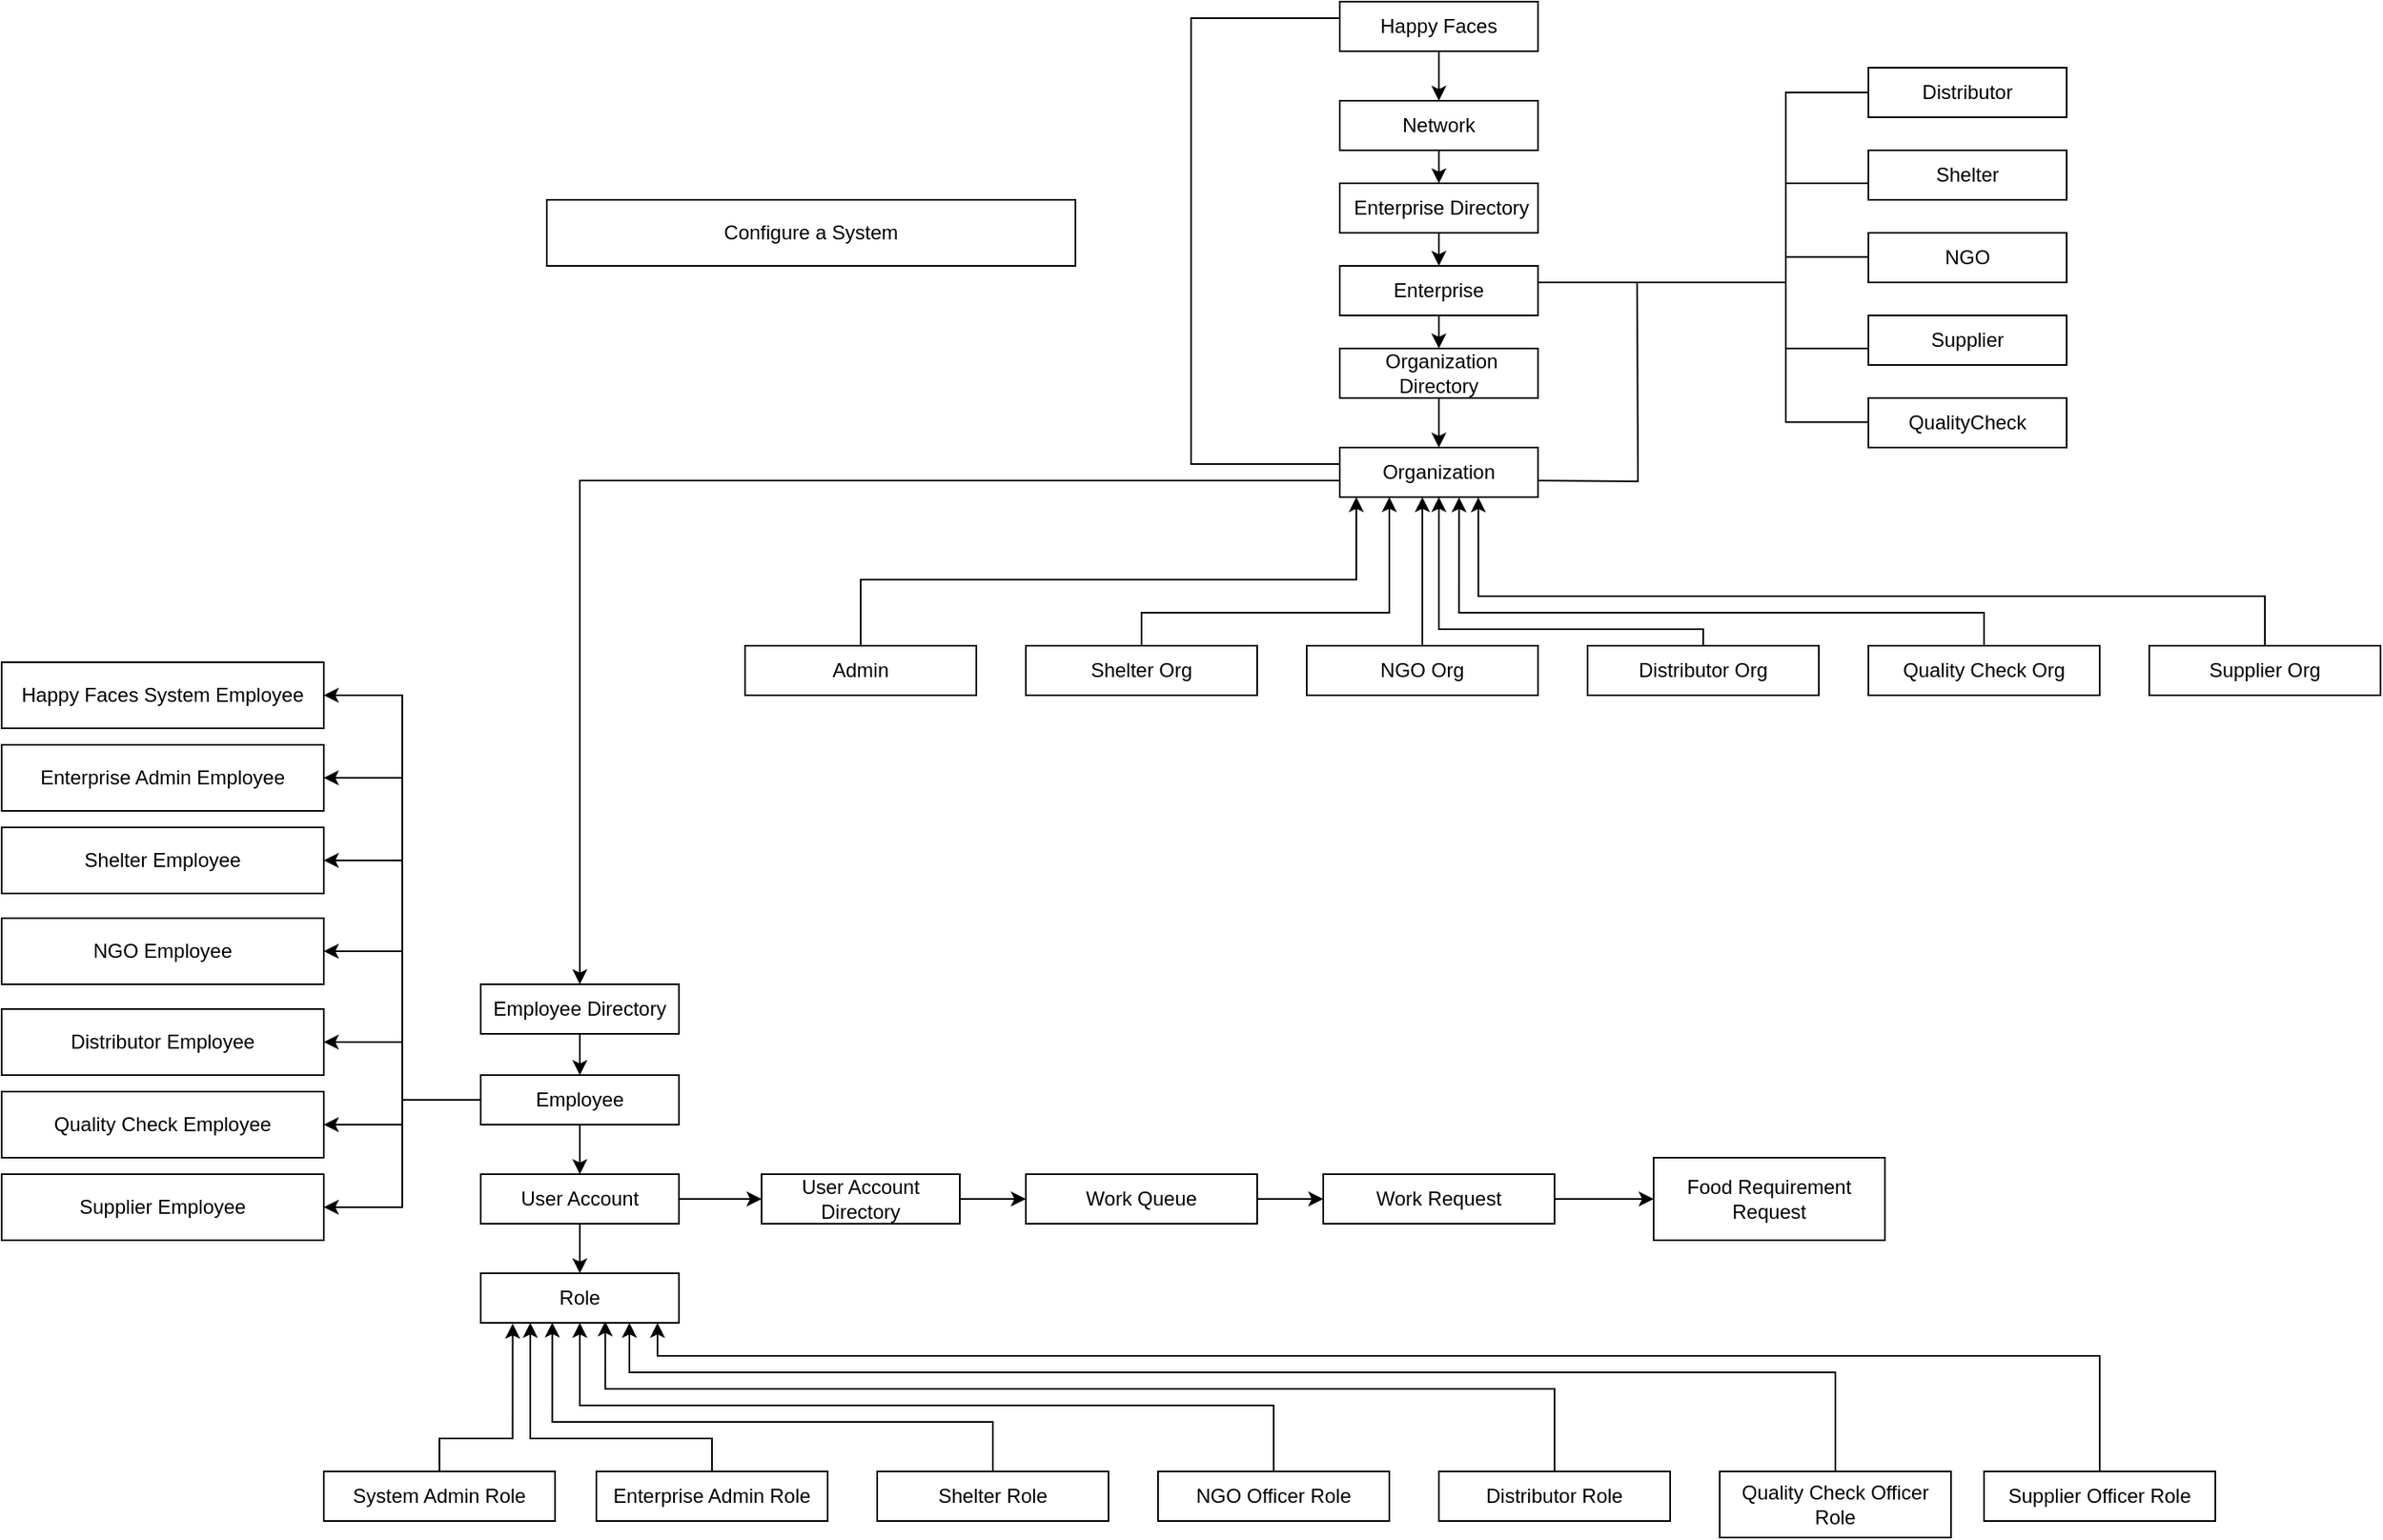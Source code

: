 <mxfile version="20.6.2" type="device"><diagram id="l85P74L2JPXzmYCBlIb8" name="Page-1"><mxGraphModel dx="2252" dy="2350" grid="1" gridSize="10" guides="1" tooltips="1" connect="1" arrows="1" fold="1" page="1" pageScale="1" pageWidth="850" pageHeight="1100" math="0" shadow="0"><root><mxCell id="0"/><mxCell id="1" parent="0"/><mxCell id="efPiNhOGYMS24KKACSo8-23" value="" style="edgeStyle=orthogonalEdgeStyle;rounded=0;orthogonalLoop=1;jettySize=auto;html=1;" parent="1" source="efPiNhOGYMS24KKACSo8-2" target="efPiNhOGYMS24KKACSo8-22" edge="1"><mxGeometry relative="1" as="geometry"><Array as="points"><mxPoint x="240" y="220"/><mxPoint x="240" y="220"/></Array></mxGeometry></mxCell><mxCell id="efPiNhOGYMS24KKACSo8-2" value="NGO Org" style="rounded=0;whiteSpace=wrap;html=1;" parent="1" vertex="1"><mxGeometry x="170" y="290" width="140" height="30" as="geometry"/></mxCell><mxCell id="efPiNhOGYMS24KKACSo8-51" style="edgeStyle=orthogonalEdgeStyle;rounded=0;orthogonalLoop=1;jettySize=auto;html=1;exitX=0;exitY=0.5;exitDx=0;exitDy=0;" parent="1" source="efPiNhOGYMS24KKACSo8-22" target="efPiNhOGYMS24KKACSo8-50" edge="1"><mxGeometry relative="1" as="geometry"><Array as="points"><mxPoint x="190" y="190"/><mxPoint x="-270" y="190"/></Array></mxGeometry></mxCell><mxCell id="efPiNhOGYMS24KKACSo8-22" value="Organization" style="rounded=0;whiteSpace=wrap;html=1;" parent="1" vertex="1"><mxGeometry x="190" y="170" width="120" height="30" as="geometry"/></mxCell><mxCell id="efPiNhOGYMS24KKACSo8-35" style="edgeStyle=orthogonalEdgeStyle;rounded=0;orthogonalLoop=1;jettySize=auto;html=1;exitX=0.5;exitY=0;exitDx=0;exitDy=0;entryX=0.5;entryY=1;entryDx=0;entryDy=0;" parent="1" source="efPiNhOGYMS24KKACSo8-26" target="efPiNhOGYMS24KKACSo8-22" edge="1"><mxGeometry relative="1" as="geometry"><Array as="points"><mxPoint x="410" y="280"/><mxPoint x="250" y="280"/></Array></mxGeometry></mxCell><mxCell id="efPiNhOGYMS24KKACSo8-26" value="Distributor Org" style="rounded=0;whiteSpace=wrap;html=1;" parent="1" vertex="1"><mxGeometry x="340" y="290" width="140" height="30" as="geometry"/></mxCell><mxCell id="efPiNhOGYMS24KKACSo8-38" style="edgeStyle=orthogonalEdgeStyle;rounded=0;orthogonalLoop=1;jettySize=auto;html=1;exitX=0.5;exitY=0;exitDx=0;exitDy=0;entryX=0.602;entryY=1.006;entryDx=0;entryDy=0;entryPerimeter=0;" parent="1" source="efPiNhOGYMS24KKACSo8-36" target="efPiNhOGYMS24KKACSo8-22" edge="1"><mxGeometry relative="1" as="geometry"><Array as="points"><mxPoint x="580" y="270"/><mxPoint x="262" y="270"/></Array></mxGeometry></mxCell><mxCell id="efPiNhOGYMS24KKACSo8-36" value="Quality Check Org" style="rounded=0;whiteSpace=wrap;html=1;" parent="1" vertex="1"><mxGeometry x="510" y="290" width="140" height="30" as="geometry"/></mxCell><mxCell id="efPiNhOGYMS24KKACSo8-40" style="edgeStyle=orthogonalEdgeStyle;rounded=0;orthogonalLoop=1;jettySize=auto;html=1;exitX=0.5;exitY=0;exitDx=0;exitDy=0;entryX=0.699;entryY=1.006;entryDx=0;entryDy=0;entryPerimeter=0;" parent="1" source="efPiNhOGYMS24KKACSo8-39" target="efPiNhOGYMS24KKACSo8-22" edge="1"><mxGeometry relative="1" as="geometry"><Array as="points"><mxPoint x="750" y="260"/><mxPoint x="274" y="260"/></Array></mxGeometry></mxCell><mxCell id="efPiNhOGYMS24KKACSo8-39" value="Supplier Org" style="rounded=0;whiteSpace=wrap;html=1;" parent="1" vertex="1"><mxGeometry x="680" y="290" width="140" height="30" as="geometry"/></mxCell><mxCell id="efPiNhOGYMS24KKACSo8-45" style="edgeStyle=orthogonalEdgeStyle;rounded=0;orthogonalLoop=1;jettySize=auto;html=1;exitX=0.5;exitY=0;exitDx=0;exitDy=0;entryX=0.25;entryY=1;entryDx=0;entryDy=0;" parent="1" source="efPiNhOGYMS24KKACSo8-41" target="efPiNhOGYMS24KKACSo8-22" edge="1"><mxGeometry relative="1" as="geometry"><Array as="points"><mxPoint x="70" y="270"/><mxPoint x="220" y="270"/></Array></mxGeometry></mxCell><mxCell id="efPiNhOGYMS24KKACSo8-41" value="Shelter Org" style="rounded=0;whiteSpace=wrap;html=1;" parent="1" vertex="1"><mxGeometry y="290" width="140" height="30" as="geometry"/></mxCell><mxCell id="efPiNhOGYMS24KKACSo8-48" style="edgeStyle=orthogonalEdgeStyle;rounded=0;orthogonalLoop=1;jettySize=auto;html=1;exitX=0.5;exitY=0;exitDx=0;exitDy=0;" parent="1" source="efPiNhOGYMS24KKACSo8-46" target="efPiNhOGYMS24KKACSo8-22" edge="1"><mxGeometry relative="1" as="geometry"><Array as="points"><mxPoint x="-100" y="250"/><mxPoint x="200" y="250"/></Array></mxGeometry></mxCell><mxCell id="efPiNhOGYMS24KKACSo8-46" value="Admin" style="rounded=0;whiteSpace=wrap;html=1;" parent="1" vertex="1"><mxGeometry x="-170" y="290" width="140" height="30" as="geometry"/></mxCell><mxCell id="efPiNhOGYMS24KKACSo8-53" value="" style="rounded=0;orthogonalLoop=1;jettySize=auto;html=1;" parent="1" source="efPiNhOGYMS24KKACSo8-50" target="efPiNhOGYMS24KKACSo8-52" edge="1"><mxGeometry relative="1" as="geometry"/></mxCell><mxCell id="efPiNhOGYMS24KKACSo8-50" value="Employee Directory" style="rounded=0;whiteSpace=wrap;html=1;" parent="1" vertex="1"><mxGeometry x="-330" y="495" width="120" height="30" as="geometry"/></mxCell><mxCell id="efPiNhOGYMS24KKACSo8-57" value="" style="edgeStyle=none;rounded=0;orthogonalLoop=1;jettySize=auto;html=1;" parent="1" source="efPiNhOGYMS24KKACSo8-52" target="efPiNhOGYMS24KKACSo8-56" edge="1"><mxGeometry relative="1" as="geometry"/></mxCell><mxCell id="CjenZ9FQ_ey3S822xu8--16" style="edgeStyle=orthogonalEdgeStyle;rounded=0;orthogonalLoop=1;jettySize=auto;html=1;exitX=0;exitY=0.5;exitDx=0;exitDy=0;entryX=1;entryY=0.5;entryDx=0;entryDy=0;" edge="1" parent="1" source="efPiNhOGYMS24KKACSo8-52" target="CjenZ9FQ_ey3S822xu8--12"><mxGeometry relative="1" as="geometry"/></mxCell><mxCell id="CjenZ9FQ_ey3S822xu8--18" style="edgeStyle=orthogonalEdgeStyle;rounded=0;orthogonalLoop=1;jettySize=auto;html=1;exitX=0;exitY=0.5;exitDx=0;exitDy=0;entryX=1;entryY=0.5;entryDx=0;entryDy=0;" edge="1" parent="1" source="efPiNhOGYMS24KKACSo8-52" target="CjenZ9FQ_ey3S822xu8--13"><mxGeometry relative="1" as="geometry"/></mxCell><mxCell id="CjenZ9FQ_ey3S822xu8--19" style="edgeStyle=orthogonalEdgeStyle;rounded=0;orthogonalLoop=1;jettySize=auto;html=1;exitX=0;exitY=0.5;exitDx=0;exitDy=0;entryX=1;entryY=0.5;entryDx=0;entryDy=0;" edge="1" parent="1" source="efPiNhOGYMS24KKACSo8-52" target="CjenZ9FQ_ey3S822xu8--14"><mxGeometry relative="1" as="geometry"/></mxCell><mxCell id="CjenZ9FQ_ey3S822xu8--20" style="edgeStyle=orthogonalEdgeStyle;rounded=0;orthogonalLoop=1;jettySize=auto;html=1;exitX=0;exitY=0.5;exitDx=0;exitDy=0;entryX=1;entryY=0.5;entryDx=0;entryDy=0;" edge="1" parent="1" source="efPiNhOGYMS24KKACSo8-52" target="CjenZ9FQ_ey3S822xu8--10"><mxGeometry relative="1" as="geometry"/></mxCell><mxCell id="CjenZ9FQ_ey3S822xu8--21" style="edgeStyle=orthogonalEdgeStyle;rounded=0;orthogonalLoop=1;jettySize=auto;html=1;exitX=0;exitY=0.5;exitDx=0;exitDy=0;entryX=1;entryY=0.5;entryDx=0;entryDy=0;" edge="1" parent="1" source="efPiNhOGYMS24KKACSo8-52" target="CjenZ9FQ_ey3S822xu8--9"><mxGeometry relative="1" as="geometry"/></mxCell><mxCell id="CjenZ9FQ_ey3S822xu8--22" style="edgeStyle=orthogonalEdgeStyle;rounded=0;orthogonalLoop=1;jettySize=auto;html=1;exitX=0;exitY=0.5;exitDx=0;exitDy=0;entryX=1;entryY=0.5;entryDx=0;entryDy=0;" edge="1" parent="1" source="efPiNhOGYMS24KKACSo8-52" target="CjenZ9FQ_ey3S822xu8--11"><mxGeometry relative="1" as="geometry"/></mxCell><mxCell id="CjenZ9FQ_ey3S822xu8--23" style="edgeStyle=orthogonalEdgeStyle;rounded=0;orthogonalLoop=1;jettySize=auto;html=1;exitX=0;exitY=0.5;exitDx=0;exitDy=0;entryX=1;entryY=0.5;entryDx=0;entryDy=0;" edge="1" parent="1" source="efPiNhOGYMS24KKACSo8-52" target="CjenZ9FQ_ey3S822xu8--15"><mxGeometry relative="1" as="geometry"/></mxCell><mxCell id="efPiNhOGYMS24KKACSo8-52" value="Employee" style="rounded=0;whiteSpace=wrap;html=1;" parent="1" vertex="1"><mxGeometry x="-330" y="550" width="120" height="30" as="geometry"/></mxCell><mxCell id="efPiNhOGYMS24KKACSo8-59" value="" style="edgeStyle=orthogonalEdgeStyle;rounded=0;orthogonalLoop=1;jettySize=auto;html=1;" parent="1" source="efPiNhOGYMS24KKACSo8-56" target="efPiNhOGYMS24KKACSo8-58" edge="1"><mxGeometry relative="1" as="geometry"/></mxCell><mxCell id="efPiNhOGYMS24KKACSo8-88" style="edgeStyle=orthogonalEdgeStyle;rounded=0;orthogonalLoop=1;jettySize=auto;html=1;exitX=1;exitY=0.5;exitDx=0;exitDy=0;" parent="1" source="efPiNhOGYMS24KKACSo8-56" target="efPiNhOGYMS24KKACSo8-87" edge="1"><mxGeometry relative="1" as="geometry"/></mxCell><mxCell id="efPiNhOGYMS24KKACSo8-56" value="User Account" style="rounded=0;whiteSpace=wrap;html=1;" parent="1" vertex="1"><mxGeometry x="-330" y="610" width="120" height="30" as="geometry"/></mxCell><mxCell id="efPiNhOGYMS24KKACSo8-58" value="Role" style="rounded=0;whiteSpace=wrap;html=1;" parent="1" vertex="1"><mxGeometry x="-330" y="670" width="120" height="30" as="geometry"/></mxCell><mxCell id="efPiNhOGYMS24KKACSo8-80" style="edgeStyle=orthogonalEdgeStyle;rounded=0;orthogonalLoop=1;jettySize=auto;html=1;exitX=0.5;exitY=0;exitDx=0;exitDy=0;entryX=0.161;entryY=1.018;entryDx=0;entryDy=0;entryPerimeter=0;" parent="1" source="efPiNhOGYMS24KKACSo8-61" target="efPiNhOGYMS24KKACSo8-58" edge="1"><mxGeometry relative="1" as="geometry"><Array as="points"><mxPoint x="-355" y="770"/><mxPoint x="-311" y="770"/></Array></mxGeometry></mxCell><mxCell id="efPiNhOGYMS24KKACSo8-61" value="System Admin Role" style="rounded=0;whiteSpace=wrap;html=1;" parent="1" vertex="1"><mxGeometry x="-425" y="790" width="140" height="30" as="geometry"/></mxCell><mxCell id="efPiNhOGYMS24KKACSo8-81" style="edgeStyle=orthogonalEdgeStyle;rounded=0;orthogonalLoop=1;jettySize=auto;html=1;exitX=0.5;exitY=0;exitDx=0;exitDy=0;entryX=0.25;entryY=1;entryDx=0;entryDy=0;" parent="1" source="efPiNhOGYMS24KKACSo8-70" target="efPiNhOGYMS24KKACSo8-58" edge="1"><mxGeometry relative="1" as="geometry"><Array as="points"><mxPoint x="-190" y="770"/><mxPoint x="-300" y="770"/></Array></mxGeometry></mxCell><mxCell id="efPiNhOGYMS24KKACSo8-70" value="Enterprise Admin Role" style="rounded=0;whiteSpace=wrap;html=1;" parent="1" vertex="1"><mxGeometry x="-260" y="790" width="140" height="30" as="geometry"/></mxCell><mxCell id="efPiNhOGYMS24KKACSo8-82" style="edgeStyle=orthogonalEdgeStyle;rounded=0;orthogonalLoop=1;jettySize=auto;html=1;exitX=0.5;exitY=0;exitDx=0;exitDy=0;entryX=0.361;entryY=0.994;entryDx=0;entryDy=0;entryPerimeter=0;" parent="1" source="efPiNhOGYMS24KKACSo8-71" target="efPiNhOGYMS24KKACSo8-58" edge="1"><mxGeometry relative="1" as="geometry"><Array as="points"><mxPoint x="-20" y="760"/><mxPoint x="-287" y="760"/></Array></mxGeometry></mxCell><mxCell id="efPiNhOGYMS24KKACSo8-71" value="Shelter Role" style="rounded=0;whiteSpace=wrap;html=1;" parent="1" vertex="1"><mxGeometry x="-90" y="790" width="140" height="30" as="geometry"/></mxCell><mxCell id="efPiNhOGYMS24KKACSo8-83" style="edgeStyle=orthogonalEdgeStyle;rounded=0;orthogonalLoop=1;jettySize=auto;html=1;exitX=0.5;exitY=0;exitDx=0;exitDy=0;entryX=0.5;entryY=1;entryDx=0;entryDy=0;" parent="1" source="efPiNhOGYMS24KKACSo8-72" target="efPiNhOGYMS24KKACSo8-58" edge="1"><mxGeometry relative="1" as="geometry"><Array as="points"><mxPoint x="150" y="750"/><mxPoint x="-270" y="750"/></Array></mxGeometry></mxCell><mxCell id="efPiNhOGYMS24KKACSo8-72" value="NGO Officer Role" style="rounded=0;whiteSpace=wrap;html=1;" parent="1" vertex="1"><mxGeometry x="80" y="790" width="140" height="30" as="geometry"/></mxCell><mxCell id="efPiNhOGYMS24KKACSo8-85" style="edgeStyle=orthogonalEdgeStyle;rounded=0;orthogonalLoop=1;jettySize=auto;html=1;exitX=0.5;exitY=0;exitDx=0;exitDy=0;entryX=0.628;entryY=0.97;entryDx=0;entryDy=0;entryPerimeter=0;" parent="1" source="efPiNhOGYMS24KKACSo8-74" target="efPiNhOGYMS24KKACSo8-58" edge="1"><mxGeometry relative="1" as="geometry"><Array as="points"><mxPoint x="320" y="740"/><mxPoint x="-255" y="740"/></Array></mxGeometry></mxCell><mxCell id="efPiNhOGYMS24KKACSo8-74" value="Distributor Role" style="rounded=0;whiteSpace=wrap;html=1;" parent="1" vertex="1"><mxGeometry x="250" y="790" width="140" height="30" as="geometry"/></mxCell><mxCell id="efPiNhOGYMS24KKACSo8-86" style="edgeStyle=orthogonalEdgeStyle;rounded=0;orthogonalLoop=1;jettySize=auto;html=1;exitX=0.5;exitY=0;exitDx=0;exitDy=0;entryX=0.75;entryY=1;entryDx=0;entryDy=0;" parent="1" source="efPiNhOGYMS24KKACSo8-75" target="efPiNhOGYMS24KKACSo8-58" edge="1"><mxGeometry relative="1" as="geometry"><Array as="points"><mxPoint x="490" y="730"/><mxPoint x="-240" y="730"/></Array></mxGeometry></mxCell><mxCell id="efPiNhOGYMS24KKACSo8-75" value="Quality Check Officer Role" style="rounded=0;whiteSpace=wrap;html=1;" parent="1" vertex="1"><mxGeometry x="420" y="790" width="140" height="40" as="geometry"/></mxCell><mxCell id="efPiNhOGYMS24KKACSo8-90" style="edgeStyle=orthogonalEdgeStyle;rounded=0;orthogonalLoop=1;jettySize=auto;html=1;exitX=1;exitY=0.5;exitDx=0;exitDy=0;entryX=0;entryY=0.5;entryDx=0;entryDy=0;" parent="1" source="efPiNhOGYMS24KKACSo8-87" target="efPiNhOGYMS24KKACSo8-89" edge="1"><mxGeometry relative="1" as="geometry"/></mxCell><mxCell id="efPiNhOGYMS24KKACSo8-87" value="User Account Directory" style="rounded=0;whiteSpace=wrap;html=1;" parent="1" vertex="1"><mxGeometry x="-160" y="610" width="120" height="30" as="geometry"/></mxCell><mxCell id="efPiNhOGYMS24KKACSo8-92" style="edgeStyle=orthogonalEdgeStyle;rounded=0;orthogonalLoop=1;jettySize=auto;html=1;exitX=1;exitY=0.5;exitDx=0;exitDy=0;entryX=0;entryY=0.5;entryDx=0;entryDy=0;" parent="1" source="efPiNhOGYMS24KKACSo8-89" target="efPiNhOGYMS24KKACSo8-91" edge="1"><mxGeometry relative="1" as="geometry"/></mxCell><mxCell id="efPiNhOGYMS24KKACSo8-89" value="Work Queue" style="rounded=0;whiteSpace=wrap;html=1;" parent="1" vertex="1"><mxGeometry y="610" width="140" height="30" as="geometry"/></mxCell><mxCell id="CjenZ9FQ_ey3S822xu8--8" value="" style="edgeStyle=orthogonalEdgeStyle;rounded=0;orthogonalLoop=1;jettySize=auto;html=1;" edge="1" parent="1" source="efPiNhOGYMS24KKACSo8-91" target="efPiNhOGYMS24KKACSo8-97"><mxGeometry relative="1" as="geometry"/></mxCell><mxCell id="efPiNhOGYMS24KKACSo8-91" value="Work Request" style="rounded=0;whiteSpace=wrap;html=1;" parent="1" vertex="1"><mxGeometry x="180" y="610" width="140" height="30" as="geometry"/></mxCell><mxCell id="efPiNhOGYMS24KKACSo8-97" value="Food Requirement Request" style="rounded=0;whiteSpace=wrap;html=1;" parent="1" vertex="1"><mxGeometry x="380" y="600" width="140" height="50" as="geometry"/></mxCell><mxCell id="efPiNhOGYMS24KKACSo8-116" style="edgeStyle=orthogonalEdgeStyle;rounded=0;orthogonalLoop=1;jettySize=auto;html=1;exitX=0.5;exitY=1;exitDx=0;exitDy=0;entryX=0.5;entryY=0;entryDx=0;entryDy=0;" parent="1" source="efPiNhOGYMS24KKACSo8-113" target="efPiNhOGYMS24KKACSo8-22" edge="1"><mxGeometry relative="1" as="geometry"/></mxCell><mxCell id="efPiNhOGYMS24KKACSo8-113" value="&amp;nbsp;Organization Directory" style="rounded=0;whiteSpace=wrap;html=1;" parent="1" vertex="1"><mxGeometry x="190" y="110" width="120" height="30" as="geometry"/></mxCell><mxCell id="efPiNhOGYMS24KKACSo8-118" style="edgeStyle=orthogonalEdgeStyle;rounded=0;orthogonalLoop=1;jettySize=auto;html=1;exitX=0.5;exitY=1;exitDx=0;exitDy=0;entryX=0.5;entryY=0;entryDx=0;entryDy=0;" parent="1" source="efPiNhOGYMS24KKACSo8-117" target="efPiNhOGYMS24KKACSo8-113" edge="1"><mxGeometry relative="1" as="geometry"/></mxCell><mxCell id="efPiNhOGYMS24KKACSo8-117" value="Enterprise" style="rounded=0;whiteSpace=wrap;html=1;" parent="1" vertex="1"><mxGeometry x="190" y="60" width="120" height="30" as="geometry"/></mxCell><mxCell id="efPiNhOGYMS24KKACSo8-120" style="edgeStyle=orthogonalEdgeStyle;rounded=0;orthogonalLoop=1;jettySize=auto;html=1;exitX=0.5;exitY=1;exitDx=0;exitDy=0;entryX=0.5;entryY=0;entryDx=0;entryDy=0;" parent="1" source="efPiNhOGYMS24KKACSo8-119" target="efPiNhOGYMS24KKACSo8-117" edge="1"><mxGeometry relative="1" as="geometry"/></mxCell><mxCell id="efPiNhOGYMS24KKACSo8-119" value="&amp;nbsp;Enterprise Directory" style="rounded=0;whiteSpace=wrap;html=1;" parent="1" vertex="1"><mxGeometry x="190" y="10" width="120" height="30" as="geometry"/></mxCell><mxCell id="efPiNhOGYMS24KKACSo8-125" style="edgeStyle=orthogonalEdgeStyle;rounded=0;orthogonalLoop=1;jettySize=auto;html=1;exitX=0.5;exitY=1;exitDx=0;exitDy=0;entryX=0.5;entryY=0;entryDx=0;entryDy=0;" parent="1" source="efPiNhOGYMS24KKACSo8-124" target="efPiNhOGYMS24KKACSo8-119" edge="1"><mxGeometry relative="1" as="geometry"/></mxCell><mxCell id="efPiNhOGYMS24KKACSo8-124" value="Network" style="rounded=0;whiteSpace=wrap;html=1;" parent="1" vertex="1"><mxGeometry x="190" y="-40" width="120" height="30" as="geometry"/></mxCell><mxCell id="efPiNhOGYMS24KKACSo8-127" style="edgeStyle=elbowEdgeStyle;rounded=0;orthogonalLoop=1;jettySize=auto;html=1;exitX=0.5;exitY=1;exitDx=0;exitDy=0;entryX=0.5;entryY=0;entryDx=0;entryDy=0;elbow=vertical;" parent="1" source="efPiNhOGYMS24KKACSo8-126" target="efPiNhOGYMS24KKACSo8-124" edge="1"><mxGeometry relative="1" as="geometry"/></mxCell><mxCell id="efPiNhOGYMS24KKACSo8-126" value="Happy Faces" style="rounded=0;whiteSpace=wrap;html=1;" parent="1" vertex="1"><mxGeometry x="190" y="-100" width="120" height="30" as="geometry"/></mxCell><mxCell id="efPiNhOGYMS24KKACSo8-152" value="Distributor" style="rounded=0;whiteSpace=wrap;html=1;" parent="1" vertex="1"><mxGeometry x="510" y="-60" width="120" height="30" as="geometry"/></mxCell><mxCell id="efPiNhOGYMS24KKACSo8-153" value="Shelter" style="rounded=0;whiteSpace=wrap;html=1;" parent="1" vertex="1"><mxGeometry x="510" y="-10" width="120" height="30" as="geometry"/></mxCell><mxCell id="efPiNhOGYMS24KKACSo8-154" value="NGO" style="rounded=0;whiteSpace=wrap;html=1;" parent="1" vertex="1"><mxGeometry x="510" y="40" width="120" height="30" as="geometry"/></mxCell><mxCell id="efPiNhOGYMS24KKACSo8-155" value="Supplier" style="rounded=0;whiteSpace=wrap;html=1;" parent="1" vertex="1"><mxGeometry x="510" y="90" width="120" height="30" as="geometry"/></mxCell><mxCell id="efPiNhOGYMS24KKACSo8-180" value="" style="endArrow=none;html=1;rounded=0;elbow=vertical;edgeStyle=orthogonalEdgeStyle;entryX=0;entryY=0.5;entryDx=0;entryDy=0;exitX=1;exitY=0.5;exitDx=0;exitDy=0;" parent="1" source="efPiNhOGYMS24KKACSo8-117" target="efPiNhOGYMS24KKACSo8-152" edge="1"><mxGeometry width="50" height="50" relative="1" as="geometry"><mxPoint x="420" y="19.94" as="sourcePoint"/><mxPoint x="470" y="-30.06" as="targetPoint"/><Array as="points"><mxPoint x="310" y="70"/><mxPoint x="460" y="70"/><mxPoint x="460" y="-45"/></Array></mxGeometry></mxCell><mxCell id="efPiNhOGYMS24KKACSo8-181" value="" style="endArrow=none;html=1;rounded=0;edgeStyle=elbowEdgeStyle;" parent="1" edge="1"><mxGeometry width="50" height="50" relative="1" as="geometry"><mxPoint x="460" y="10" as="sourcePoint"/><mxPoint x="510" y="10" as="targetPoint"/><Array as="points"/></mxGeometry></mxCell><mxCell id="efPiNhOGYMS24KKACSo8-183" value="" style="endArrow=none;html=1;rounded=0;edgeStyle=elbowEdgeStyle;" parent="1" edge="1"><mxGeometry width="50" height="50" relative="1" as="geometry"><mxPoint x="460.0" y="110" as="sourcePoint"/><mxPoint x="510.0" y="110" as="targetPoint"/><Array as="points"><mxPoint x="480" y="115.37"/></Array></mxGeometry></mxCell><mxCell id="efPiNhOGYMS24KKACSo8-185" value="" style="endArrow=none;html=1;rounded=0;edgeStyle=elbowEdgeStyle;" parent="1" edge="1"><mxGeometry width="50" height="50" relative="1" as="geometry"><mxPoint x="460.0" y="54.63" as="sourcePoint"/><mxPoint x="510.0" y="54.63" as="targetPoint"/><Array as="points"><mxPoint x="485" y="94.63"/></Array></mxGeometry></mxCell><mxCell id="efPiNhOGYMS24KKACSo8-186" value="" style="endArrow=none;html=1;rounded=0;edgeStyle=elbowEdgeStyle;" parent="1" edge="1"><mxGeometry width="50" height="50" relative="1" as="geometry"><mxPoint x="460" y="50" as="sourcePoint"/><mxPoint x="460" y="110" as="targetPoint"/><Array as="points"/></mxGeometry></mxCell><mxCell id="efPiNhOGYMS24KKACSo8-194" value="" style="endArrow=none;html=1;rounded=0;edgeStyle=orthogonalEdgeStyle;" parent="1" edge="1"><mxGeometry width="50" height="50" relative="1" as="geometry"><mxPoint x="310" y="190" as="sourcePoint"/><mxPoint x="370" y="70" as="targetPoint"/></mxGeometry></mxCell><mxCell id="efPiNhOGYMS24KKACSo8-196" value="" style="endArrow=none;html=1;rounded=0;edgeStyle=orthogonalEdgeStyle;exitX=0;exitY=0.333;exitDx=0;exitDy=0;exitPerimeter=0;" parent="1" source="efPiNhOGYMS24KKACSo8-22" edge="1"><mxGeometry width="50" height="50" relative="1" as="geometry"><mxPoint x="40" y="50" as="sourcePoint"/><mxPoint x="190" y="-80" as="targetPoint"/><Array as="points"><mxPoint x="100" y="180"/><mxPoint x="100" y="-90"/><mxPoint x="190" y="-90"/></Array></mxGeometry></mxCell><mxCell id="efPiNhOGYMS24KKACSo8-197" value="Configure a System" style="rounded=0;whiteSpace=wrap;html=1;" parent="1" vertex="1"><mxGeometry x="-290" y="20" width="320" height="40" as="geometry"/></mxCell><mxCell id="CjenZ9FQ_ey3S822xu8--1" value="QualityCheck" style="rounded=0;whiteSpace=wrap;html=1;" vertex="1" parent="1"><mxGeometry x="510" y="140" width="120" height="30" as="geometry"/></mxCell><mxCell id="CjenZ9FQ_ey3S822xu8--3" value="" style="endArrow=none;html=1;rounded=0;edgeStyle=elbowEdgeStyle;" edge="1" parent="1"><mxGeometry width="50" height="50" relative="1" as="geometry"><mxPoint x="460.0" y="154.63" as="sourcePoint"/><mxPoint x="510.0" y="154.63" as="targetPoint"/><Array as="points"><mxPoint x="480" y="160"/></Array></mxGeometry></mxCell><mxCell id="CjenZ9FQ_ey3S822xu8--4" value="" style="endArrow=none;html=1;rounded=0;edgeStyle=elbowEdgeStyle;" edge="1" parent="1"><mxGeometry width="50" height="50" relative="1" as="geometry"><mxPoint x="460" y="95" as="sourcePoint"/><mxPoint x="460" y="155" as="targetPoint"/><Array as="points"/></mxGeometry></mxCell><mxCell id="CjenZ9FQ_ey3S822xu8--6" style="edgeStyle=orthogonalEdgeStyle;rounded=0;orthogonalLoop=1;jettySize=auto;html=1;exitX=0.5;exitY=0;exitDx=0;exitDy=0;" edge="1" parent="1" source="CjenZ9FQ_ey3S822xu8--5" target="efPiNhOGYMS24KKACSo8-58"><mxGeometry relative="1" as="geometry"><Array as="points"><mxPoint x="650" y="720"/><mxPoint x="-223" y="720"/></Array></mxGeometry></mxCell><mxCell id="CjenZ9FQ_ey3S822xu8--5" value="Supplier Officer Role" style="rounded=0;whiteSpace=wrap;html=1;" vertex="1" parent="1"><mxGeometry x="580" y="790" width="140" height="30" as="geometry"/></mxCell><mxCell id="CjenZ9FQ_ey3S822xu8--9" value="Shelter Employee" style="rounded=0;whiteSpace=wrap;html=1;" vertex="1" parent="1"><mxGeometry x="-620" y="400" width="195" height="40" as="geometry"/></mxCell><mxCell id="CjenZ9FQ_ey3S822xu8--10" value="NGO Employee" style="rounded=0;whiteSpace=wrap;html=1;" vertex="1" parent="1"><mxGeometry x="-620" y="455" width="195" height="40" as="geometry"/></mxCell><mxCell id="CjenZ9FQ_ey3S822xu8--11" value="Enterprise Admin Employee" style="rounded=0;whiteSpace=wrap;html=1;" vertex="1" parent="1"><mxGeometry x="-620" y="350" width="195" height="40" as="geometry"/></mxCell><mxCell id="CjenZ9FQ_ey3S822xu8--12" value="Quality Check Employee" style="rounded=0;whiteSpace=wrap;html=1;" vertex="1" parent="1"><mxGeometry x="-620" y="560" width="195" height="40" as="geometry"/></mxCell><mxCell id="CjenZ9FQ_ey3S822xu8--13" value="Supplier Employee" style="rounded=0;whiteSpace=wrap;html=1;" vertex="1" parent="1"><mxGeometry x="-620" y="610" width="195" height="40" as="geometry"/></mxCell><mxCell id="CjenZ9FQ_ey3S822xu8--14" value="Distributor Employee" style="rounded=0;whiteSpace=wrap;html=1;" vertex="1" parent="1"><mxGeometry x="-620" y="510" width="195" height="40" as="geometry"/></mxCell><mxCell id="CjenZ9FQ_ey3S822xu8--15" value="Happy Faces System Employee" style="rounded=0;whiteSpace=wrap;html=1;" vertex="1" parent="1"><mxGeometry x="-620" y="300" width="195" height="40" as="geometry"/></mxCell></root></mxGraphModel></diagram></mxfile>